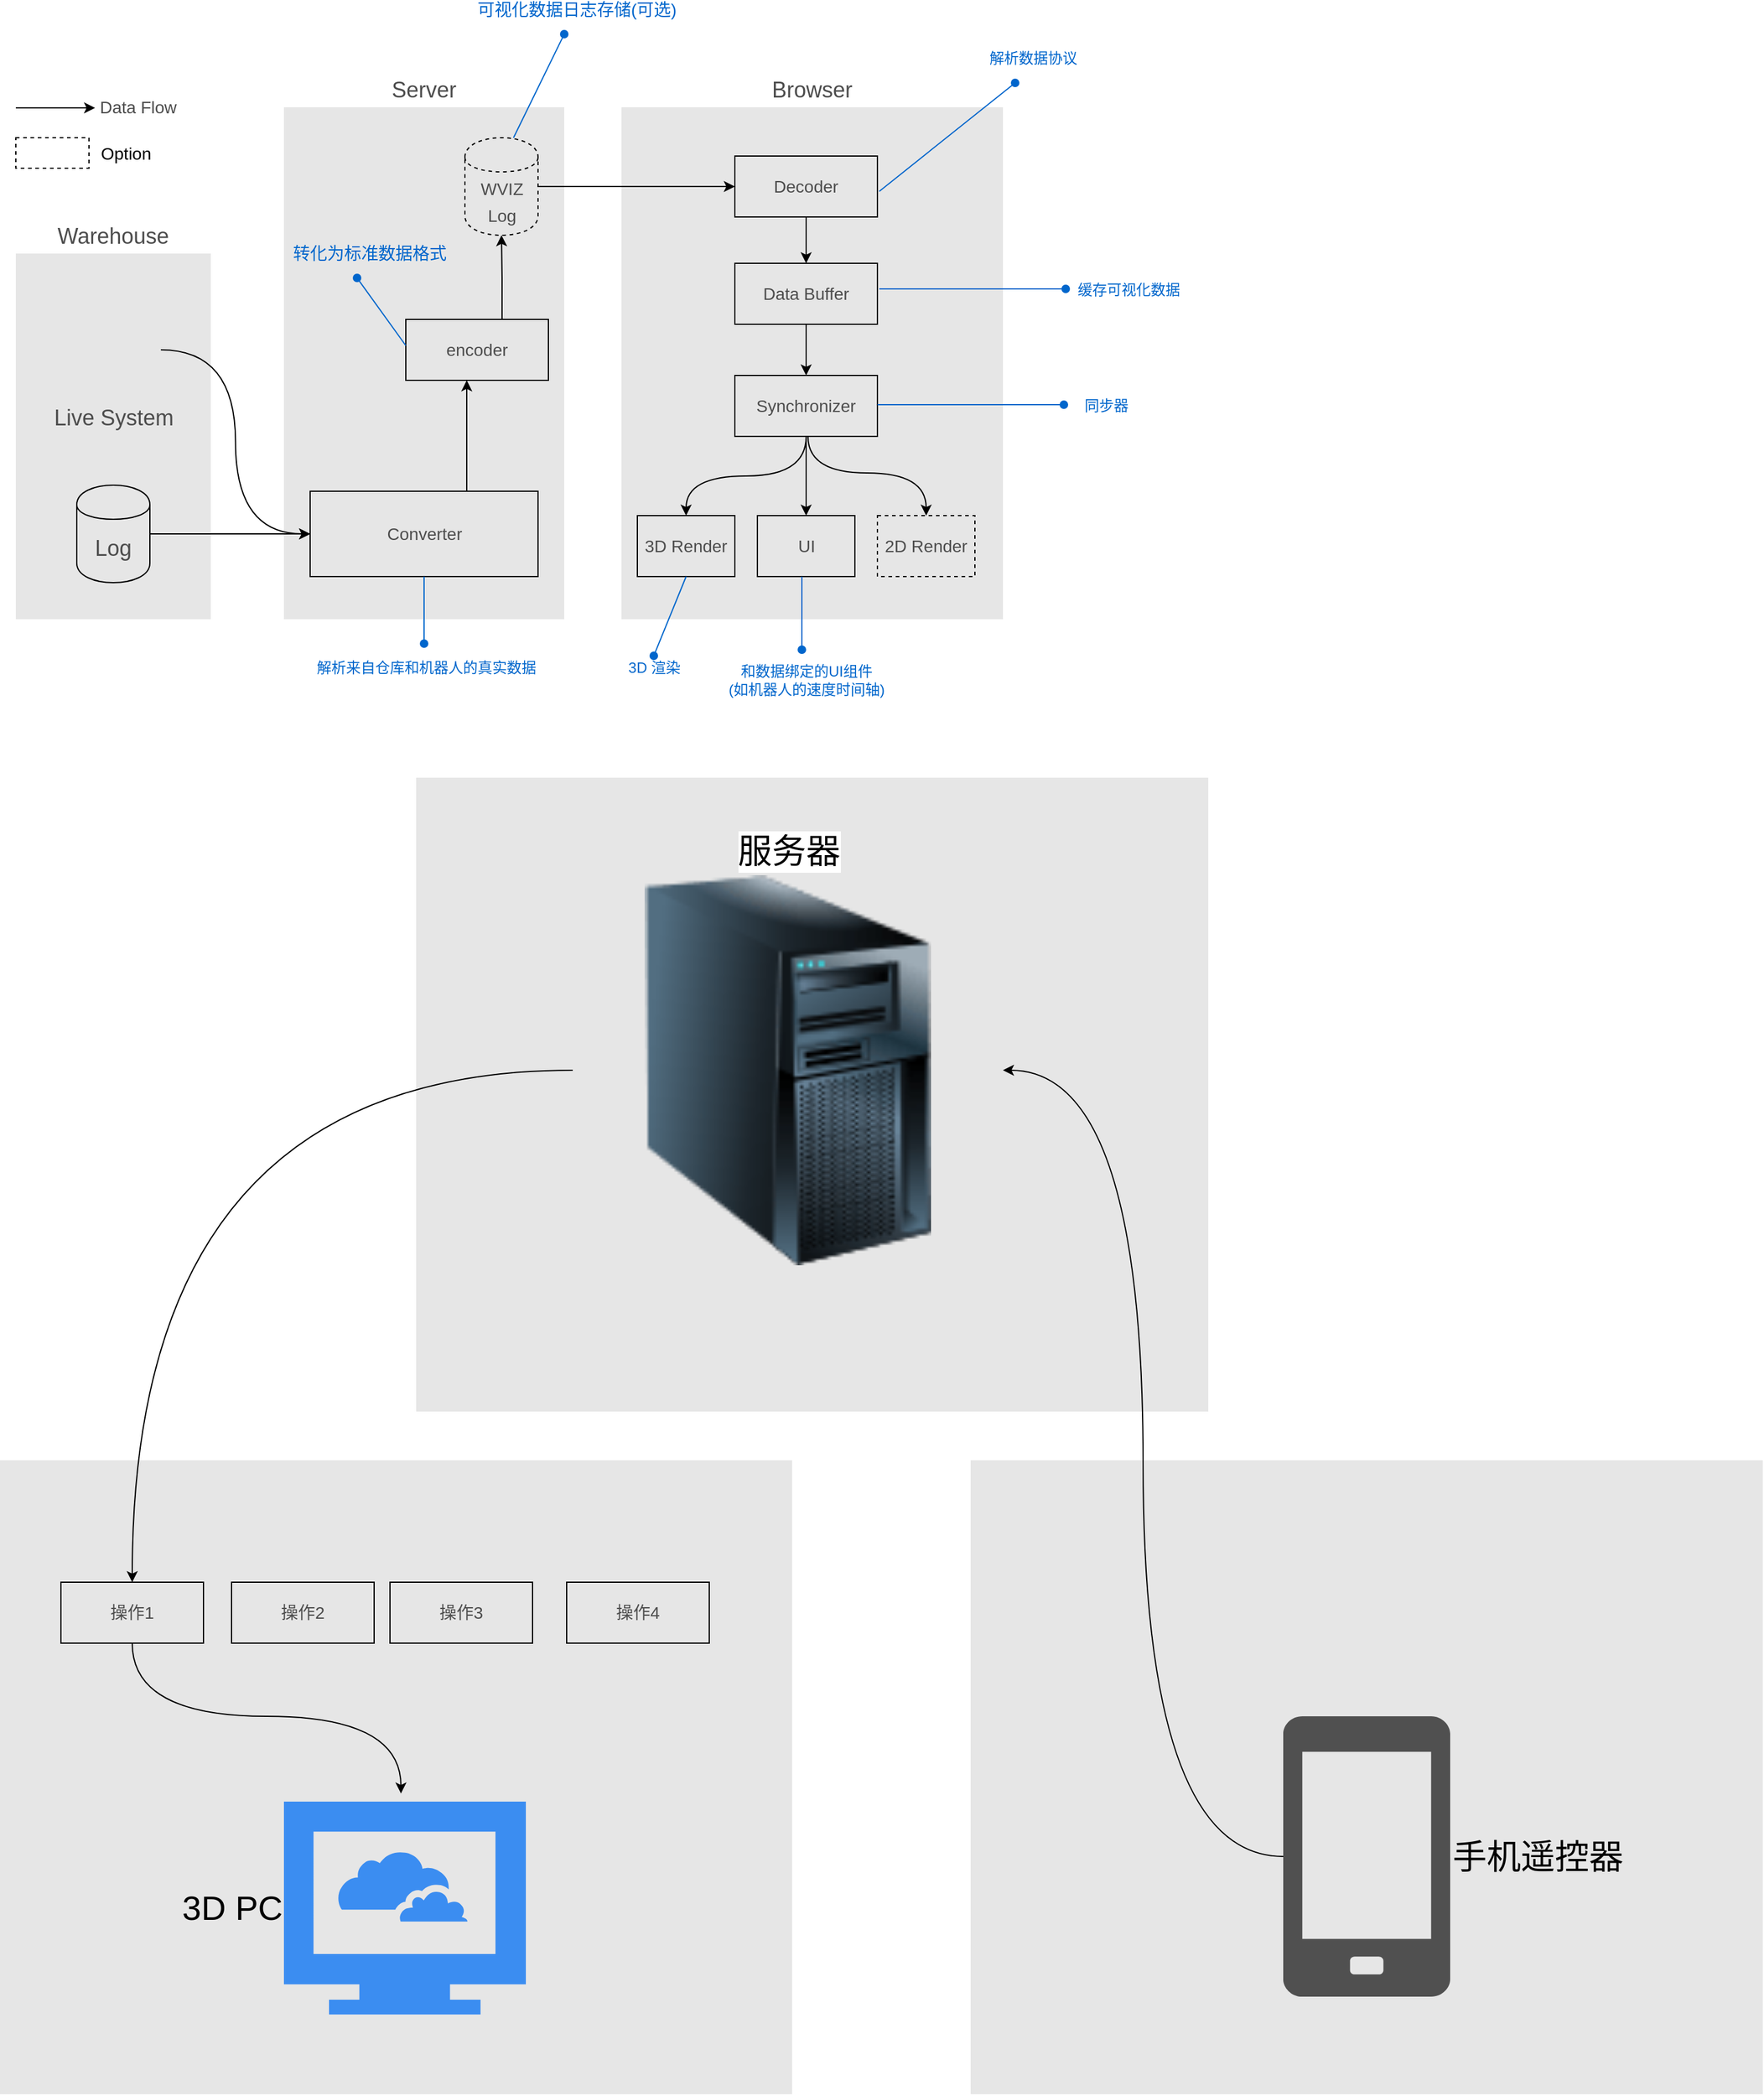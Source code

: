 <mxfile version="12.7.0" type="github">
  <diagram id="r8dyAenhpYEkF3rmn25K" name="Page-1">
    <mxGraphModel dx="2253" dy="2647" grid="1" gridSize="10" guides="1" tooltips="1" connect="1" arrows="1" fold="1" page="1" pageScale="1" pageWidth="827" pageHeight="1169" math="0" shadow="0">
      <root>
        <mxCell id="0"/>
        <mxCell id="1" parent="0"/>
        <mxCell id="gw2dtnyYVouEuGopL-0R-88" value="" style="rounded=0;whiteSpace=wrap;html=1;fillColor=#E6E6E6;strokeColor=none;labelPosition=center;verticalLabelPosition=top;align=center;verticalAlign=bottom;fontSize=18;fontColor=#4D4D4D;" vertex="1" parent="1">
          <mxGeometry x="428.5" y="590" width="650" height="520" as="geometry"/>
        </mxCell>
        <mxCell id="gw2dtnyYVouEuGopL-0R-87" value="" style="rounded=0;whiteSpace=wrap;html=1;fillColor=#E6E6E6;strokeColor=none;labelPosition=center;verticalLabelPosition=top;align=center;verticalAlign=bottom;fontSize=18;fontColor=#4D4D4D;" vertex="1" parent="1">
          <mxGeometry x="883.5" y="1150" width="650" height="520" as="geometry"/>
        </mxCell>
        <mxCell id="gw2dtnyYVouEuGopL-0R-20" value="Browser" style="rounded=0;whiteSpace=wrap;html=1;fillColor=#E6E6E6;strokeColor=none;labelPosition=center;verticalLabelPosition=top;align=center;verticalAlign=bottom;fontSize=18;fontColor=#4D4D4D;" vertex="1" parent="1">
          <mxGeometry x="597" y="40" width="313" height="420" as="geometry"/>
        </mxCell>
        <mxCell id="gw2dtnyYVouEuGopL-0R-1" value="Warehouse" style="rounded=0;whiteSpace=wrap;html=1;fillColor=#E6E6E6;strokeColor=none;labelPosition=center;verticalLabelPosition=top;align=center;verticalAlign=bottom;fontSize=18;fontColor=#4D4D4D;" vertex="1" parent="1">
          <mxGeometry x="100" y="160" width="160" height="300" as="geometry"/>
        </mxCell>
        <mxCell id="gw2dtnyYVouEuGopL-0R-2" value="Live System" style="shape=image;html=1;verticalAlign=top;verticalLabelPosition=bottom;labelBackgroundColor=none;imageAspect=0;aspect=fixed;image=https://cdn3.iconfinder.com/data/icons/whisky-break/90/warehouse-128.png;fillColor=#E6E6E6;fontSize=18;fontColor=#4D4D4D;align=center;" vertex="1" parent="1">
          <mxGeometry x="141" y="200" width="78" height="78" as="geometry"/>
        </mxCell>
        <mxCell id="gw2dtnyYVouEuGopL-0R-3" value="Log" style="shape=cylinder;whiteSpace=wrap;html=1;boundedLbl=1;backgroundOutline=1;labelBackgroundColor=none;fillColor=#E6E6E6;fontSize=18;fontColor=#4D4D4D;align=center;" vertex="1" parent="1">
          <mxGeometry x="150" y="350" width="60" height="80" as="geometry"/>
        </mxCell>
        <mxCell id="gw2dtnyYVouEuGopL-0R-6" value="Server" style="rounded=0;whiteSpace=wrap;html=1;fillColor=#E6E6E6;strokeColor=none;labelPosition=center;verticalLabelPosition=top;align=center;verticalAlign=bottom;fontSize=18;fontColor=#4D4D4D;" vertex="1" parent="1">
          <mxGeometry x="320" y="40" width="230" height="420" as="geometry"/>
        </mxCell>
        <mxCell id="gw2dtnyYVouEuGopL-0R-24" value="" style="edgeStyle=orthogonalEdgeStyle;rounded=0;orthogonalLoop=1;jettySize=auto;html=1;startArrow=none;startFill=0;endArrow=classic;endFill=1;strokeColor=#000000;fontSize=14;fontColor=#0066CC;" edge="1" parent="1" source="gw2dtnyYVouEuGopL-0R-7" target="gw2dtnyYVouEuGopL-0R-18">
          <mxGeometry relative="1" as="geometry">
            <Array as="points">
              <mxPoint x="470" y="340"/>
              <mxPoint x="470" y="340"/>
            </Array>
          </mxGeometry>
        </mxCell>
        <mxCell id="gw2dtnyYVouEuGopL-0R-7" value="Converter" style="rounded=0;whiteSpace=wrap;html=1;labelBackgroundColor=none;fillColor=#E6E6E6;fontSize=14;fontColor=#4D4D4D;align=center;" vertex="1" parent="1">
          <mxGeometry x="341.5" y="355" width="187" height="70" as="geometry"/>
        </mxCell>
        <mxCell id="gw2dtnyYVouEuGopL-0R-9" value="" style="endArrow=classic;html=1;fontSize=14;fontColor=#4D4D4D;entryX=0;entryY=0.5;entryDx=0;entryDy=0;exitX=1;exitY=0.5;exitDx=0;exitDy=0;" edge="1" parent="1" source="gw2dtnyYVouEuGopL-0R-3" target="gw2dtnyYVouEuGopL-0R-7">
          <mxGeometry width="50" height="50" relative="1" as="geometry">
            <mxPoint x="210" y="400" as="sourcePoint"/>
            <mxPoint x="260" y="350" as="targetPoint"/>
          </mxGeometry>
        </mxCell>
        <mxCell id="gw2dtnyYVouEuGopL-0R-14" value="" style="edgeStyle=orthogonalEdgeStyle;rounded=0;orthogonalLoop=1;jettySize=auto;html=1;fontSize=14;fontColor=#4D4D4D;entryX=0;entryY=0.5;entryDx=0;entryDy=0;curved=1;" edge="1" parent="1" source="gw2dtnyYVouEuGopL-0R-2" target="gw2dtnyYVouEuGopL-0R-7">
          <mxGeometry relative="1" as="geometry"/>
        </mxCell>
        <mxCell id="gw2dtnyYVouEuGopL-0R-16" value="" style="endArrow=oval;html=1;fontSize=14;fontColor=#4D4D4D;strokeColor=#0066CC;startArrow=none;startFill=0;endFill=1;exitX=0.5;exitY=1;exitDx=0;exitDy=0;" edge="1" parent="1" source="gw2dtnyYVouEuGopL-0R-7">
          <mxGeometry width="50" height="50" relative="1" as="geometry">
            <mxPoint x="528.5" y="405" as="sourcePoint"/>
            <mxPoint x="435" y="480" as="targetPoint"/>
          </mxGeometry>
        </mxCell>
        <mxCell id="gw2dtnyYVouEuGopL-0R-17" value="解析来自仓库和机器人的真实数据" style="text;html=1;strokeColor=none;fillColor=none;align=center;verticalAlign=middle;whiteSpace=wrap;rounded=0;fontColor=#0066CC;" vertex="1" parent="1">
          <mxGeometry x="341.5" y="490" width="190" height="20" as="geometry"/>
        </mxCell>
        <mxCell id="gw2dtnyYVouEuGopL-0R-27" value="" style="edgeStyle=orthogonalEdgeStyle;rounded=0;orthogonalLoop=1;jettySize=auto;html=1;startArrow=none;startFill=0;endArrow=classic;endFill=1;strokeColor=#000000;fontSize=14;fontColor=#0066CC;entryX=0.5;entryY=1;entryDx=0;entryDy=0;exitX=0.675;exitY=0.02;exitDx=0;exitDy=0;exitPerimeter=0;" edge="1" parent="1">
          <mxGeometry relative="1" as="geometry">
            <mxPoint x="498.975" y="215" as="sourcePoint"/>
            <mxPoint x="498.5" y="145" as="targetPoint"/>
            <Array as="points">
              <mxPoint x="499" y="180"/>
            </Array>
          </mxGeometry>
        </mxCell>
        <mxCell id="gw2dtnyYVouEuGopL-0R-18" value="encoder" style="rounded=0;whiteSpace=wrap;html=1;labelBackgroundColor=none;fillColor=#E6E6E6;fontSize=14;fontColor=#4D4D4D;align=center;" vertex="1" parent="1">
          <mxGeometry x="420" y="214" width="117" height="50" as="geometry"/>
        </mxCell>
        <mxCell id="gw2dtnyYVouEuGopL-0R-38" style="edgeStyle=orthogonalEdgeStyle;rounded=0;orthogonalLoop=1;jettySize=auto;html=1;startArrow=none;startFill=0;endArrow=classic;endFill=1;strokeColor=#000000;fontSize=14;fontColor=#0066CC;" edge="1" parent="1" source="gw2dtnyYVouEuGopL-0R-19" target="gw2dtnyYVouEuGopL-0R-28">
          <mxGeometry relative="1" as="geometry"/>
        </mxCell>
        <mxCell id="gw2dtnyYVouEuGopL-0R-19" value="&lt;font style=&quot;font-size: 14px&quot;&gt;WVIZ&lt;br&gt;Log&lt;/font&gt;" style="shape=cylinder;whiteSpace=wrap;html=1;boundedLbl=1;backgroundOutline=1;labelBackgroundColor=none;fillColor=#E6E6E6;fontSize=18;fontColor=#4D4D4D;align=center;dashed=1;" vertex="1" parent="1">
          <mxGeometry x="468.5" y="65" width="60" height="80" as="geometry"/>
        </mxCell>
        <mxCell id="gw2dtnyYVouEuGopL-0R-30" value="" style="edgeStyle=orthogonalEdgeStyle;rounded=0;orthogonalLoop=1;jettySize=auto;html=1;startArrow=none;startFill=0;endArrow=classic;endFill=1;strokeColor=#000000;fontSize=14;fontColor=#0066CC;" edge="1" parent="1" source="gw2dtnyYVouEuGopL-0R-28" target="gw2dtnyYVouEuGopL-0R-29">
          <mxGeometry relative="1" as="geometry"/>
        </mxCell>
        <mxCell id="gw2dtnyYVouEuGopL-0R-28" value="Decoder" style="rounded=0;whiteSpace=wrap;html=1;labelBackgroundColor=none;fillColor=#E6E6E6;fontSize=14;fontColor=#4D4D4D;align=center;" vertex="1" parent="1">
          <mxGeometry x="690" y="80" width="117" height="50" as="geometry"/>
        </mxCell>
        <mxCell id="gw2dtnyYVouEuGopL-0R-33" value="" style="edgeStyle=orthogonalEdgeStyle;rounded=0;orthogonalLoop=1;jettySize=auto;html=1;startArrow=none;startFill=0;endArrow=classic;endFill=1;strokeColor=#000000;fontSize=14;fontColor=#0066CC;" edge="1" parent="1" source="gw2dtnyYVouEuGopL-0R-29" target="gw2dtnyYVouEuGopL-0R-32">
          <mxGeometry relative="1" as="geometry"/>
        </mxCell>
        <mxCell id="gw2dtnyYVouEuGopL-0R-29" value="Data Buffer" style="rounded=0;whiteSpace=wrap;html=1;labelBackgroundColor=none;fillColor=#E6E6E6;fontSize=14;fontColor=#4D4D4D;align=center;" vertex="1" parent="1">
          <mxGeometry x="690" y="168" width="117" height="50" as="geometry"/>
        </mxCell>
        <mxCell id="gw2dtnyYVouEuGopL-0R-35" value="" style="edgeStyle=orthogonalEdgeStyle;rounded=0;orthogonalLoop=1;jettySize=auto;html=1;startArrow=none;startFill=0;endArrow=classic;endFill=1;strokeColor=#000000;fontSize=14;fontColor=#0066CC;elbow=vertical;curved=1;" edge="1" parent="1" source="gw2dtnyYVouEuGopL-0R-32" target="gw2dtnyYVouEuGopL-0R-34">
          <mxGeometry relative="1" as="geometry"/>
        </mxCell>
        <mxCell id="gw2dtnyYVouEuGopL-0R-32" value="Synchronizer" style="rounded=0;whiteSpace=wrap;html=1;labelBackgroundColor=none;fillColor=#E6E6E6;fontSize=14;fontColor=#4D4D4D;align=center;" vertex="1" parent="1">
          <mxGeometry x="690" y="260" width="117" height="50" as="geometry"/>
        </mxCell>
        <mxCell id="gw2dtnyYVouEuGopL-0R-34" value="3D Render" style="rounded=0;whiteSpace=wrap;html=1;labelBackgroundColor=none;fillColor=#E6E6E6;fontSize=14;fontColor=#4D4D4D;align=center;" vertex="1" parent="1">
          <mxGeometry x="610" y="375" width="80" height="50" as="geometry"/>
        </mxCell>
        <mxCell id="gw2dtnyYVouEuGopL-0R-36" value="UI" style="rounded=0;whiteSpace=wrap;html=1;labelBackgroundColor=none;fillColor=#E6E6E6;fontSize=14;fontColor=#4D4D4D;align=center;" vertex="1" parent="1">
          <mxGeometry x="708.5" y="375" width="80" height="50" as="geometry"/>
        </mxCell>
        <mxCell id="gw2dtnyYVouEuGopL-0R-37" value="2D Render" style="rounded=0;whiteSpace=wrap;html=1;labelBackgroundColor=none;fillColor=#E6E6E6;fontSize=14;fontColor=#4D4D4D;align=center;dashed=1;" vertex="1" parent="1">
          <mxGeometry x="807" y="375" width="80" height="50" as="geometry"/>
        </mxCell>
        <mxCell id="gw2dtnyYVouEuGopL-0R-39" value="" style="edgeStyle=orthogonalEdgeStyle;rounded=0;orthogonalLoop=1;jettySize=auto;html=1;startArrow=none;startFill=0;endArrow=classic;endFill=1;strokeColor=#000000;fontSize=14;fontColor=#0066CC;elbow=vertical;curved=1;exitX=0.5;exitY=1;exitDx=0;exitDy=0;" edge="1" parent="1" source="gw2dtnyYVouEuGopL-0R-32" target="gw2dtnyYVouEuGopL-0R-36">
          <mxGeometry relative="1" as="geometry">
            <mxPoint x="758.5" y="320" as="sourcePoint"/>
            <mxPoint x="660" y="385" as="targetPoint"/>
          </mxGeometry>
        </mxCell>
        <mxCell id="gw2dtnyYVouEuGopL-0R-40" value="" style="edgeStyle=orthogonalEdgeStyle;rounded=0;orthogonalLoop=1;jettySize=auto;html=1;startArrow=none;startFill=0;endArrow=classic;endFill=1;strokeColor=#000000;fontSize=14;fontColor=#0066CC;elbow=vertical;curved=1;" edge="1" parent="1" target="gw2dtnyYVouEuGopL-0R-37">
          <mxGeometry relative="1" as="geometry">
            <mxPoint x="750" y="310" as="sourcePoint"/>
            <mxPoint x="758.5" y="385" as="targetPoint"/>
            <Array as="points">
              <mxPoint x="750" y="340"/>
              <mxPoint x="847" y="340"/>
            </Array>
          </mxGeometry>
        </mxCell>
        <mxCell id="gw2dtnyYVouEuGopL-0R-45" value="" style="endArrow=oval;html=1;fontSize=14;fontColor=#4D4D4D;strokeColor=#0066CC;startArrow=none;startFill=0;endFill=1;" edge="1" parent="1">
          <mxGeometry width="50" height="50" relative="1" as="geometry">
            <mxPoint x="508.39" y="65" as="sourcePoint"/>
            <mxPoint x="550" y="-20" as="targetPoint"/>
          </mxGeometry>
        </mxCell>
        <mxCell id="gw2dtnyYVouEuGopL-0R-46" value="可视化数据日志存储(可选)" style="text;html=1;align=center;verticalAlign=middle;resizable=0;points=[];labelBackgroundColor=#ffffff;fontSize=14;fontColor=#0066CC;" vertex="1" connectable="0" parent="gw2dtnyYVouEuGopL-0R-45">
          <mxGeometry x="0.31" y="-2" relative="1" as="geometry">
            <mxPoint x="22.55" y="-50.19" as="offset"/>
          </mxGeometry>
        </mxCell>
        <mxCell id="gw2dtnyYVouEuGopL-0R-47" value="" style="endArrow=oval;html=1;fontSize=14;fontColor=#4D4D4D;strokeColor=#0066CC;startArrow=none;startFill=0;endFill=1;" edge="1" parent="1">
          <mxGeometry width="50" height="50" relative="1" as="geometry">
            <mxPoint x="420.0" y="235.5" as="sourcePoint"/>
            <mxPoint x="380" y="180" as="targetPoint"/>
          </mxGeometry>
        </mxCell>
        <mxCell id="gw2dtnyYVouEuGopL-0R-48" value="转化为标准数据格式" style="text;html=1;align=center;verticalAlign=middle;resizable=0;points=[];labelBackgroundColor=none;fontSize=14;fontColor=#0066CC;" vertex="1" connectable="0" parent="gw2dtnyYVouEuGopL-0R-47">
          <mxGeometry x="0.31" y="-2" relative="1" as="geometry">
            <mxPoint x="-5.31" y="-37.82" as="offset"/>
          </mxGeometry>
        </mxCell>
        <mxCell id="gw2dtnyYVouEuGopL-0R-49" value="" style="endArrow=oval;html=1;fontSize=14;fontColor=#4D4D4D;strokeColor=#0066CC;startArrow=none;startFill=0;endFill=1;" edge="1" parent="1">
          <mxGeometry width="50" height="50" relative="1" as="geometry">
            <mxPoint x="808.5" y="109" as="sourcePoint"/>
            <mxPoint x="920" y="20" as="targetPoint"/>
          </mxGeometry>
        </mxCell>
        <mxCell id="gw2dtnyYVouEuGopL-0R-50" value="解析数据协议" style="text;html=1;strokeColor=none;fillColor=none;align=center;verticalAlign=middle;whiteSpace=wrap;rounded=0;fontColor=#0066CC;" vertex="1" parent="1">
          <mxGeometry x="840" y="-10" width="190" height="20" as="geometry"/>
        </mxCell>
        <mxCell id="gw2dtnyYVouEuGopL-0R-51" value="" style="endArrow=oval;html=1;fontSize=14;fontColor=#4D4D4D;strokeColor=#0066CC;startArrow=none;startFill=0;endFill=1;" edge="1" parent="1">
          <mxGeometry width="50" height="50" relative="1" as="geometry">
            <mxPoint x="808.5" y="189" as="sourcePoint"/>
            <mxPoint x="961.5" y="189" as="targetPoint"/>
          </mxGeometry>
        </mxCell>
        <mxCell id="gw2dtnyYVouEuGopL-0R-53" value="&amp;nbsp; &amp;nbsp; &amp;nbsp;缓存可视化数据" style="text;html=1;strokeColor=none;fillColor=none;align=center;verticalAlign=middle;whiteSpace=wrap;rounded=0;fontColor=#0066CC;" vertex="1" parent="1">
          <mxGeometry x="910" y="180" width="190" height="20" as="geometry"/>
        </mxCell>
        <mxCell id="gw2dtnyYVouEuGopL-0R-56" value="" style="endArrow=oval;html=1;fontSize=14;fontColor=#4D4D4D;strokeColor=#0066CC;startArrow=none;startFill=0;endFill=1;" edge="1" parent="1">
          <mxGeometry width="50" height="50" relative="1" as="geometry">
            <mxPoint x="807" y="284" as="sourcePoint"/>
            <mxPoint x="960" y="284" as="targetPoint"/>
          </mxGeometry>
        </mxCell>
        <mxCell id="gw2dtnyYVouEuGopL-0R-57" value="同步器" style="text;html=1;strokeColor=none;fillColor=none;align=center;verticalAlign=middle;whiteSpace=wrap;rounded=0;fontColor=#0066CC;" vertex="1" parent="1">
          <mxGeometry x="900" y="275" width="190" height="20" as="geometry"/>
        </mxCell>
        <mxCell id="gw2dtnyYVouEuGopL-0R-59" value="" style="endArrow=oval;html=1;fontSize=14;fontColor=#4D4D4D;strokeColor=#0066CC;startArrow=none;startFill=0;endFill=1;exitX=0.5;exitY=1;exitDx=0;exitDy=0;entryX=0.5;entryY=0;entryDx=0;entryDy=0;" edge="1" parent="1" source="gw2dtnyYVouEuGopL-0R-34" target="gw2dtnyYVouEuGopL-0R-60">
          <mxGeometry width="50" height="50" relative="1" as="geometry">
            <mxPoint x="650" y="428" as="sourcePoint"/>
            <mxPoint x="650" y="488" as="targetPoint"/>
          </mxGeometry>
        </mxCell>
        <mxCell id="gw2dtnyYVouEuGopL-0R-60" value="3D 渲染" style="text;html=1;strokeColor=none;fillColor=none;align=center;verticalAlign=middle;whiteSpace=wrap;rounded=0;fontColor=#0066CC;" vertex="1" parent="1">
          <mxGeometry x="528.5" y="490" width="190" height="20" as="geometry"/>
        </mxCell>
        <mxCell id="gw2dtnyYVouEuGopL-0R-61" value="" style="endArrow=oval;html=1;fontSize=14;fontColor=#4D4D4D;strokeColor=#0066CC;startArrow=none;startFill=0;endFill=1;" edge="1" parent="1">
          <mxGeometry width="50" height="50" relative="1" as="geometry">
            <mxPoint x="745" y="425" as="sourcePoint"/>
            <mxPoint x="745" y="485" as="targetPoint"/>
          </mxGeometry>
        </mxCell>
        <mxCell id="gw2dtnyYVouEuGopL-0R-62" value="和数据绑定的UI组件&lt;br&gt;(如机器人的速度时间轴)" style="text;html=1;strokeColor=none;fillColor=none;align=center;verticalAlign=middle;whiteSpace=wrap;rounded=0;fontColor=#0066CC;" vertex="1" parent="1">
          <mxGeometry x="683.5" y="500" width="130" height="20" as="geometry"/>
        </mxCell>
        <mxCell id="gw2dtnyYVouEuGopL-0R-65" value="" style="rounded=0;whiteSpace=wrap;html=1;labelBackgroundColor=none;fillColor=none;fontSize=14;fontColor=#4D4D4D;align=center;dashed=1;" vertex="1" parent="1">
          <mxGeometry x="100" y="65" width="60" height="25" as="geometry"/>
        </mxCell>
        <mxCell id="gw2dtnyYVouEuGopL-0R-66" value="" style="group" vertex="1" connectable="0" parent="1">
          <mxGeometry x="100" y="30" width="140" height="20" as="geometry"/>
        </mxCell>
        <mxCell id="gw2dtnyYVouEuGopL-0R-4" value="" style="endArrow=classic;html=1;fontSize=18;fontColor=#4D4D4D;" edge="1" parent="gw2dtnyYVouEuGopL-0R-66">
          <mxGeometry width="50" height="50" relative="1" as="geometry">
            <mxPoint y="10.5" as="sourcePoint"/>
            <mxPoint x="65" y="10.5" as="targetPoint"/>
          </mxGeometry>
        </mxCell>
        <mxCell id="gw2dtnyYVouEuGopL-0R-5" value="Data Flow" style="text;html=1;align=center;verticalAlign=middle;resizable=0;points=[];autosize=1;fontSize=14;fontColor=#4D4D4D;" vertex="1" parent="gw2dtnyYVouEuGopL-0R-66">
          <mxGeometry x="60" width="80" height="20" as="geometry"/>
        </mxCell>
        <mxCell id="gw2dtnyYVouEuGopL-0R-70" value="Option" style="text;html=1;align=center;verticalAlign=middle;resizable=0;points=[];autosize=1;fontSize=14;fontColor=#000000;" vertex="1" parent="1">
          <mxGeometry x="160" y="67.5" width="60" height="20" as="geometry"/>
        </mxCell>
        <mxCell id="gw2dtnyYVouEuGopL-0R-71" value="" style="rounded=0;whiteSpace=wrap;html=1;fillColor=#E6E6E6;strokeColor=none;labelPosition=center;verticalLabelPosition=top;align=center;verticalAlign=bottom;fontSize=18;fontColor=#4D4D4D;" vertex="1" parent="1">
          <mxGeometry x="87" y="1150" width="650" height="520" as="geometry"/>
        </mxCell>
        <mxCell id="gw2dtnyYVouEuGopL-0R-74" value="3D PC" style="html=1;aspect=fixed;strokeColor=none;shadow=0;align=right;verticalAlign=middle;fillColor=#3B8DF1;shape=mxgraph.gcp2.cloud_computer;dashed=1;labelBackgroundColor=none;fontSize=28;fontColor=#000000;labelPosition=left;verticalLabelPosition=middle;" vertex="1" parent="1">
          <mxGeometry x="320" y="1430" width="198.5" height="174.68" as="geometry"/>
        </mxCell>
        <mxCell id="gw2dtnyYVouEuGopL-0R-81" style="edgeStyle=orthogonalEdgeStyle;curved=1;rounded=0;orthogonalLoop=1;jettySize=auto;html=1;startArrow=none;startFill=0;endArrow=classic;endFill=1;strokeColor=#000000;fontSize=28;fontColor=#000000;" edge="1" parent="1" source="gw2dtnyYVouEuGopL-0R-77">
          <mxGeometry relative="1" as="geometry">
            <mxPoint x="416.0" y="1423.32" as="targetPoint"/>
            <Array as="points">
              <mxPoint x="196" y="1360"/>
              <mxPoint x="416" y="1360"/>
            </Array>
          </mxGeometry>
        </mxCell>
        <mxCell id="gw2dtnyYVouEuGopL-0R-77" value="操作1" style="rounded=0;whiteSpace=wrap;html=1;labelBackgroundColor=none;fillColor=#E6E6E6;fontSize=14;fontColor=#4D4D4D;align=center;" vertex="1" parent="1">
          <mxGeometry x="137" y="1250" width="117" height="50" as="geometry"/>
        </mxCell>
        <mxCell id="gw2dtnyYVouEuGopL-0R-78" value="操作2" style="rounded=0;whiteSpace=wrap;html=1;labelBackgroundColor=none;fillColor=#E6E6E6;fontSize=14;fontColor=#4D4D4D;align=center;" vertex="1" parent="1">
          <mxGeometry x="277" y="1250" width="117" height="50" as="geometry"/>
        </mxCell>
        <mxCell id="gw2dtnyYVouEuGopL-0R-79" value="操作3" style="rounded=0;whiteSpace=wrap;html=1;labelBackgroundColor=none;fillColor=#E6E6E6;fontSize=14;fontColor=#4D4D4D;align=center;" vertex="1" parent="1">
          <mxGeometry x="407" y="1250" width="117" height="50" as="geometry"/>
        </mxCell>
        <mxCell id="gw2dtnyYVouEuGopL-0R-80" value="操作4" style="rounded=0;whiteSpace=wrap;html=1;labelBackgroundColor=none;fillColor=#E6E6E6;fontSize=14;fontColor=#4D4D4D;align=center;" vertex="1" parent="1">
          <mxGeometry x="552" y="1250" width="117" height="50" as="geometry"/>
        </mxCell>
        <mxCell id="gw2dtnyYVouEuGopL-0R-89" style="edgeStyle=orthogonalEdgeStyle;curved=1;rounded=0;orthogonalLoop=1;jettySize=auto;html=1;startArrow=none;startFill=0;endArrow=classic;endFill=1;strokeColor=#000000;fontSize=28;fontColor=#000000;entryX=1;entryY=0.5;entryDx=0;entryDy=0;" edge="1" parent="1" source="gw2dtnyYVouEuGopL-0R-85" target="gw2dtnyYVouEuGopL-0R-86">
          <mxGeometry relative="1" as="geometry"/>
        </mxCell>
        <mxCell id="gw2dtnyYVouEuGopL-0R-85" value="手机遥控器" style="pointerEvents=1;shadow=0;dashed=0;html=1;strokeColor=none;fillColor=#505050;labelPosition=right;verticalLabelPosition=middle;verticalAlign=middle;outlineConnect=0;align=left;shape=mxgraph.office.devices.cell_phone_generic;labelBackgroundColor=none;fontSize=28;fontColor=#000000;" vertex="1" parent="1">
          <mxGeometry x="1140" y="1360" width="137" height="230" as="geometry"/>
        </mxCell>
        <mxCell id="gw2dtnyYVouEuGopL-0R-90" style="edgeStyle=orthogonalEdgeStyle;curved=1;rounded=0;orthogonalLoop=1;jettySize=auto;html=1;entryX=0.5;entryY=0;entryDx=0;entryDy=0;startArrow=none;startFill=0;endArrow=classic;endFill=1;strokeColor=#000000;fontSize=28;fontColor=#000000;" edge="1" parent="1" source="gw2dtnyYVouEuGopL-0R-86" target="gw2dtnyYVouEuGopL-0R-77">
          <mxGeometry relative="1" as="geometry"/>
        </mxCell>
        <mxCell id="gw2dtnyYVouEuGopL-0R-86" value="服务器" style="image;html=1;labelBackgroundColor=#ffffff;image=img/lib/clip_art/computers/Server_Tower_128x128.png;dashed=1;fillColor=none;fontSize=28;fontColor=#000000;align=center;labelPosition=center;verticalLabelPosition=top;verticalAlign=bottom;" vertex="1" parent="1">
          <mxGeometry x="557" y="670" width="353" height="320" as="geometry"/>
        </mxCell>
      </root>
    </mxGraphModel>
  </diagram>
</mxfile>
